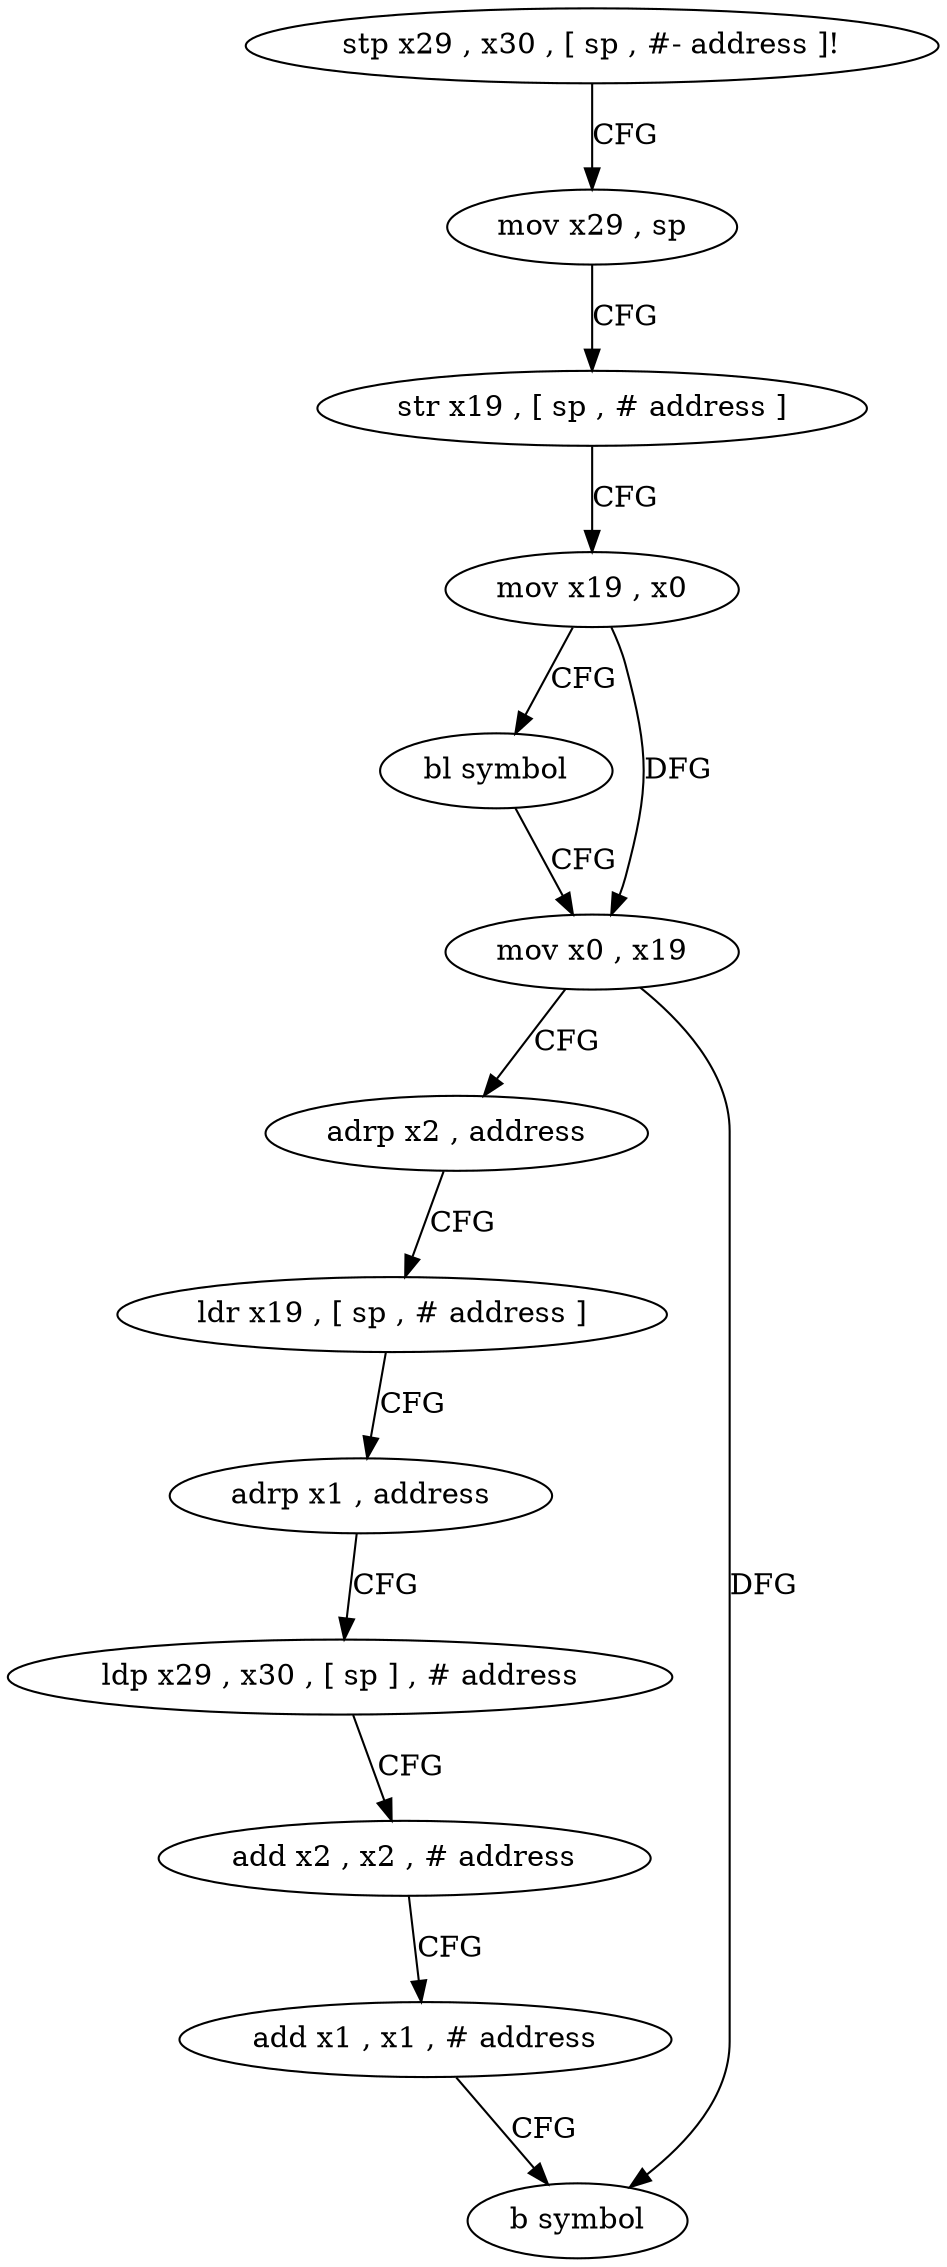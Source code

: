 digraph "func" {
"4389368" [label = "stp x29 , x30 , [ sp , #- address ]!" ]
"4389372" [label = "mov x29 , sp" ]
"4389376" [label = "str x19 , [ sp , # address ]" ]
"4389380" [label = "mov x19 , x0" ]
"4389384" [label = "bl symbol" ]
"4389388" [label = "mov x0 , x19" ]
"4389392" [label = "adrp x2 , address" ]
"4389396" [label = "ldr x19 , [ sp , # address ]" ]
"4389400" [label = "adrp x1 , address" ]
"4389404" [label = "ldp x29 , x30 , [ sp ] , # address" ]
"4389408" [label = "add x2 , x2 , # address" ]
"4389412" [label = "add x1 , x1 , # address" ]
"4389416" [label = "b symbol" ]
"4389368" -> "4389372" [ label = "CFG" ]
"4389372" -> "4389376" [ label = "CFG" ]
"4389376" -> "4389380" [ label = "CFG" ]
"4389380" -> "4389384" [ label = "CFG" ]
"4389380" -> "4389388" [ label = "DFG" ]
"4389384" -> "4389388" [ label = "CFG" ]
"4389388" -> "4389392" [ label = "CFG" ]
"4389388" -> "4389416" [ label = "DFG" ]
"4389392" -> "4389396" [ label = "CFG" ]
"4389396" -> "4389400" [ label = "CFG" ]
"4389400" -> "4389404" [ label = "CFG" ]
"4389404" -> "4389408" [ label = "CFG" ]
"4389408" -> "4389412" [ label = "CFG" ]
"4389412" -> "4389416" [ label = "CFG" ]
}

